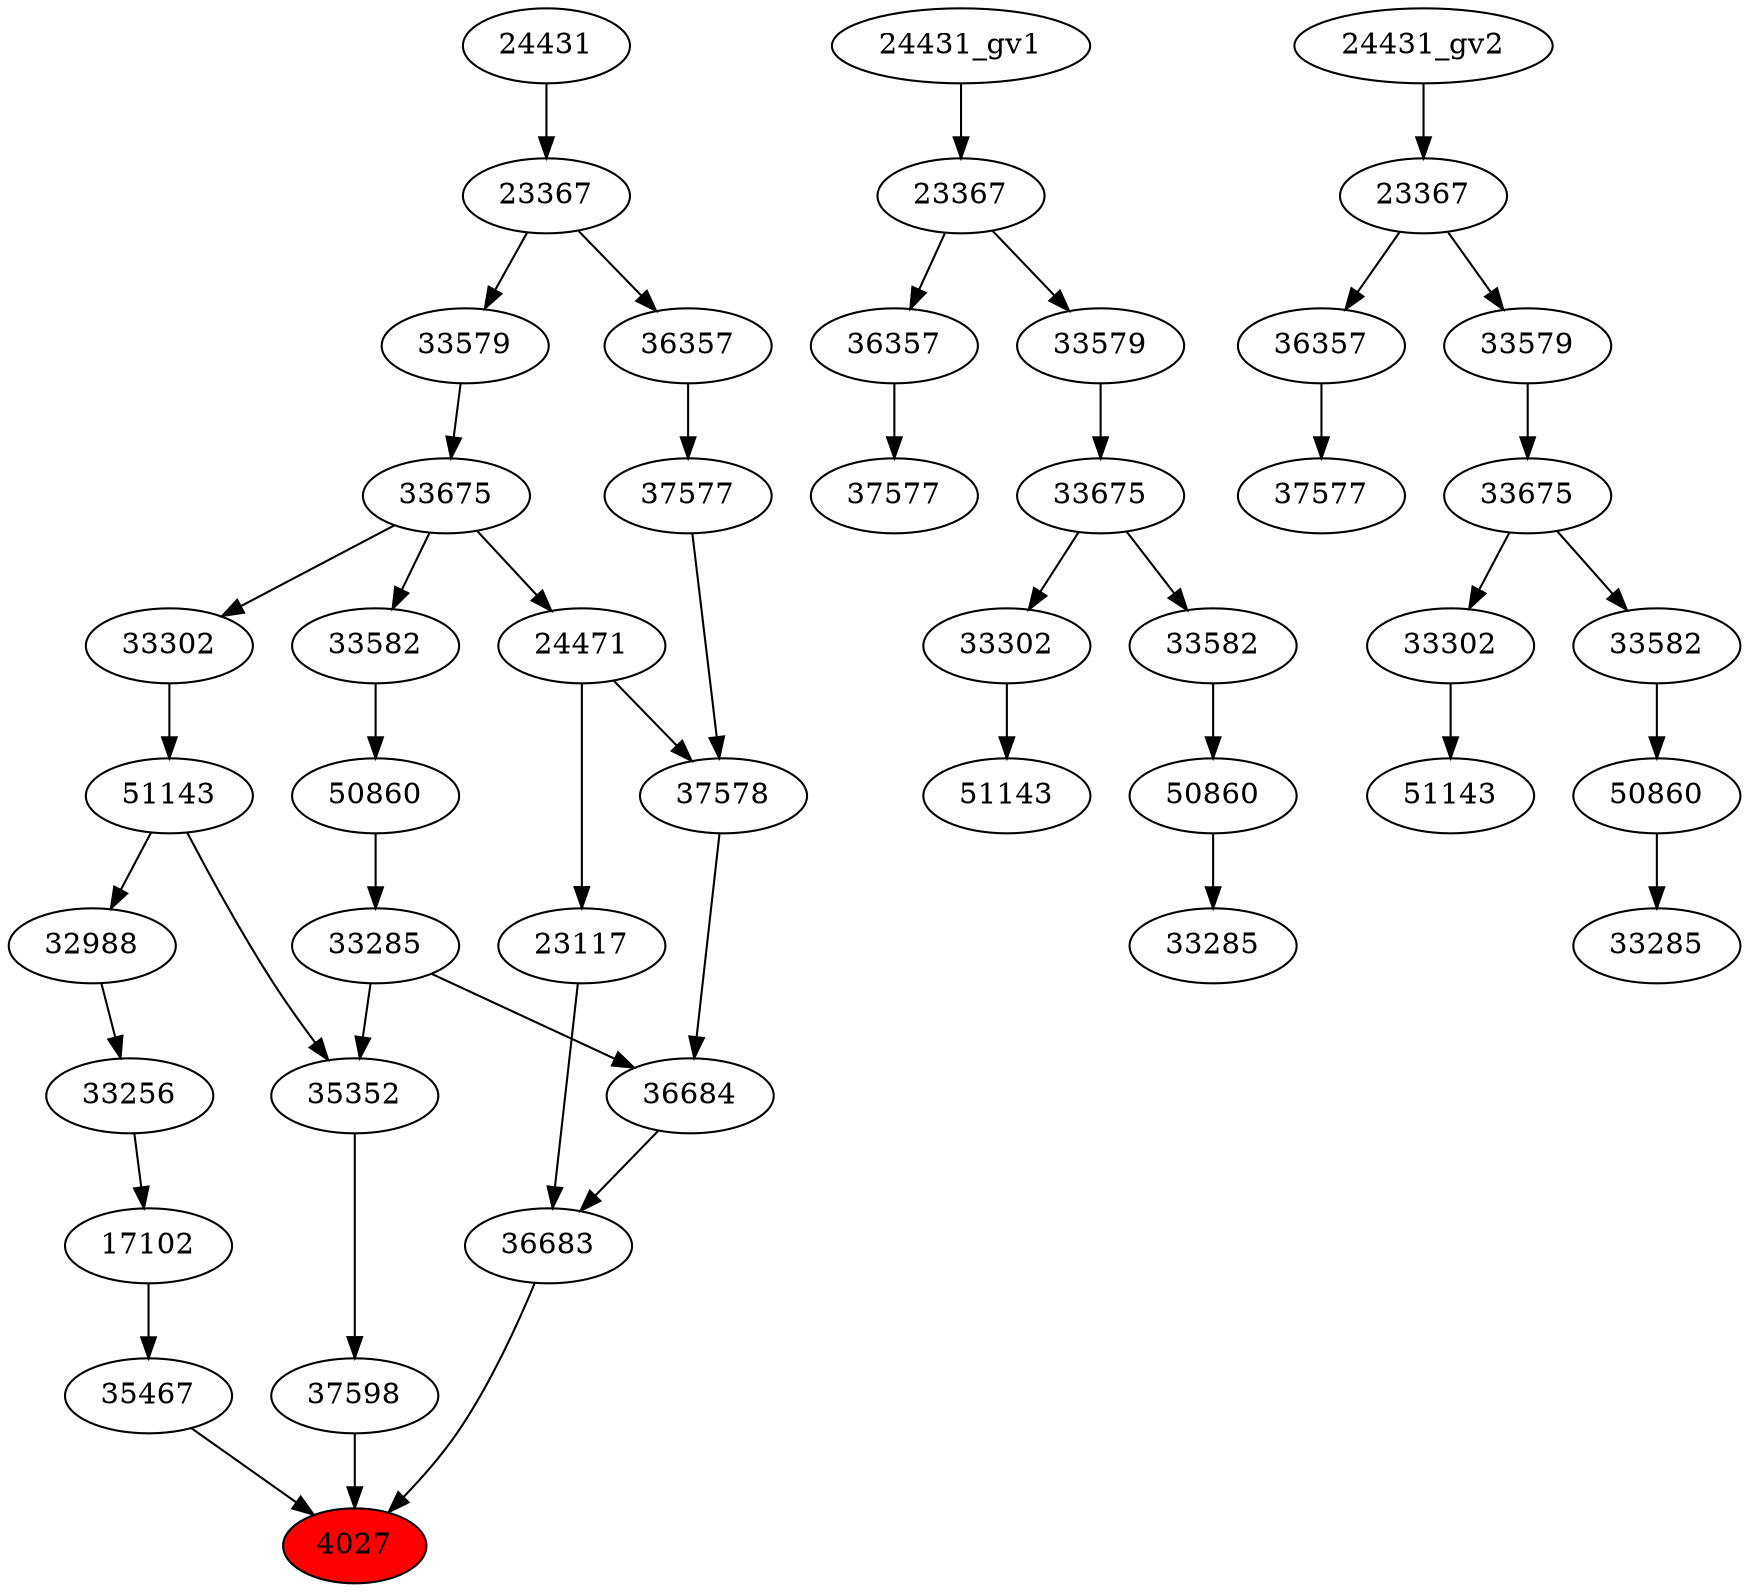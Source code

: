 strict digraph root {
	node [label="\N"];
	{
		node [fillcolor="",
			label="\N",
			style=""
		];
		4027		 [fillcolor=red,
			label=4027,
			style=filled];
		35467		 [label=35467];
		35467 -> 4027;
		37598		 [label=37598];
		37598 -> 4027;
		36683		 [label=36683];
		36683 -> 4027;
		17102		 [label=17102];
		17102 -> 35467;
		35352		 [label=35352];
		35352 -> 37598;
		36684		 [label=36684];
		36684 -> 36683;
		23117		 [label=23117];
		23117 -> 36683;
		33256		 [label=33256];
		33256 -> 17102;
		33285		 [label=33285];
		33285 -> 35352;
		33285 -> 36684;
		51143		 [label=51143];
		51143 -> 35352;
		32988		 [label=32988];
		51143 -> 32988;
		37578		 [label=37578];
		37578 -> 36684;
		24471		 [label=24471];
		24471 -> 23117;
		24471 -> 37578;
		32988 -> 33256;
		50860		 [label=50860];
		50860 -> 33285;
		33302		 [label=33302];
		33302 -> 51143;
		37577		 [label=37577];
		37577 -> 37578;
		33675		 [label=33675];
		33675 -> 24471;
		33675 -> 33302;
		33582		 [label=33582];
		33675 -> 33582;
		33582 -> 50860;
		36357		 [label=36357];
		36357 -> 37577;
		33579		 [label=33579];
		33579 -> 33675;
		23367		 [label=23367];
		23367 -> 36357;
		23367 -> 33579;
		24431		 [label=24431];
		24431 -> 23367;
	}
	{
		node [label="\N"];
		"33285_gv1"		 [label=33285];
		"50860_gv1"		 [label=50860];
		"50860_gv1" -> "33285_gv1";
		"51143_gv1"		 [label=51143];
		"33302_gv1"		 [label=33302];
		"33302_gv1" -> "51143_gv1";
		"33582_gv1"		 [label=33582];
		"33582_gv1" -> "50860_gv1";
		"33675_gv1"		 [label=33675];
		"33675_gv1" -> "33302_gv1";
		"33675_gv1" -> "33582_gv1";
		"37577_gv1"		 [label=37577];
		"36357_gv1"		 [label=36357];
		"36357_gv1" -> "37577_gv1";
		"33579_gv1"		 [label=33579];
		"33579_gv1" -> "33675_gv1";
		"23367_gv1"		 [label=23367];
		"23367_gv1" -> "36357_gv1";
		"23367_gv1" -> "33579_gv1";
		"24431_gv1" -> "23367_gv1";
	}
	{
		node [label="\N"];
		"33285_gv2"		 [label=33285];
		"50860_gv2"		 [label=50860];
		"50860_gv2" -> "33285_gv2";
		"51143_gv2"		 [label=51143];
		"33302_gv2"		 [label=33302];
		"33302_gv2" -> "51143_gv2";
		"33582_gv2"		 [label=33582];
		"33582_gv2" -> "50860_gv2";
		"33675_gv2"		 [label=33675];
		"33675_gv2" -> "33302_gv2";
		"33675_gv2" -> "33582_gv2";
		"37577_gv2"		 [label=37577];
		"36357_gv2"		 [label=36357];
		"36357_gv2" -> "37577_gv2";
		"33579_gv2"		 [label=33579];
		"33579_gv2" -> "33675_gv2";
		"23367_gv2"		 [label=23367];
		"23367_gv2" -> "36357_gv2";
		"23367_gv2" -> "33579_gv2";
		"24431_gv2" -> "23367_gv2";
	}
}
